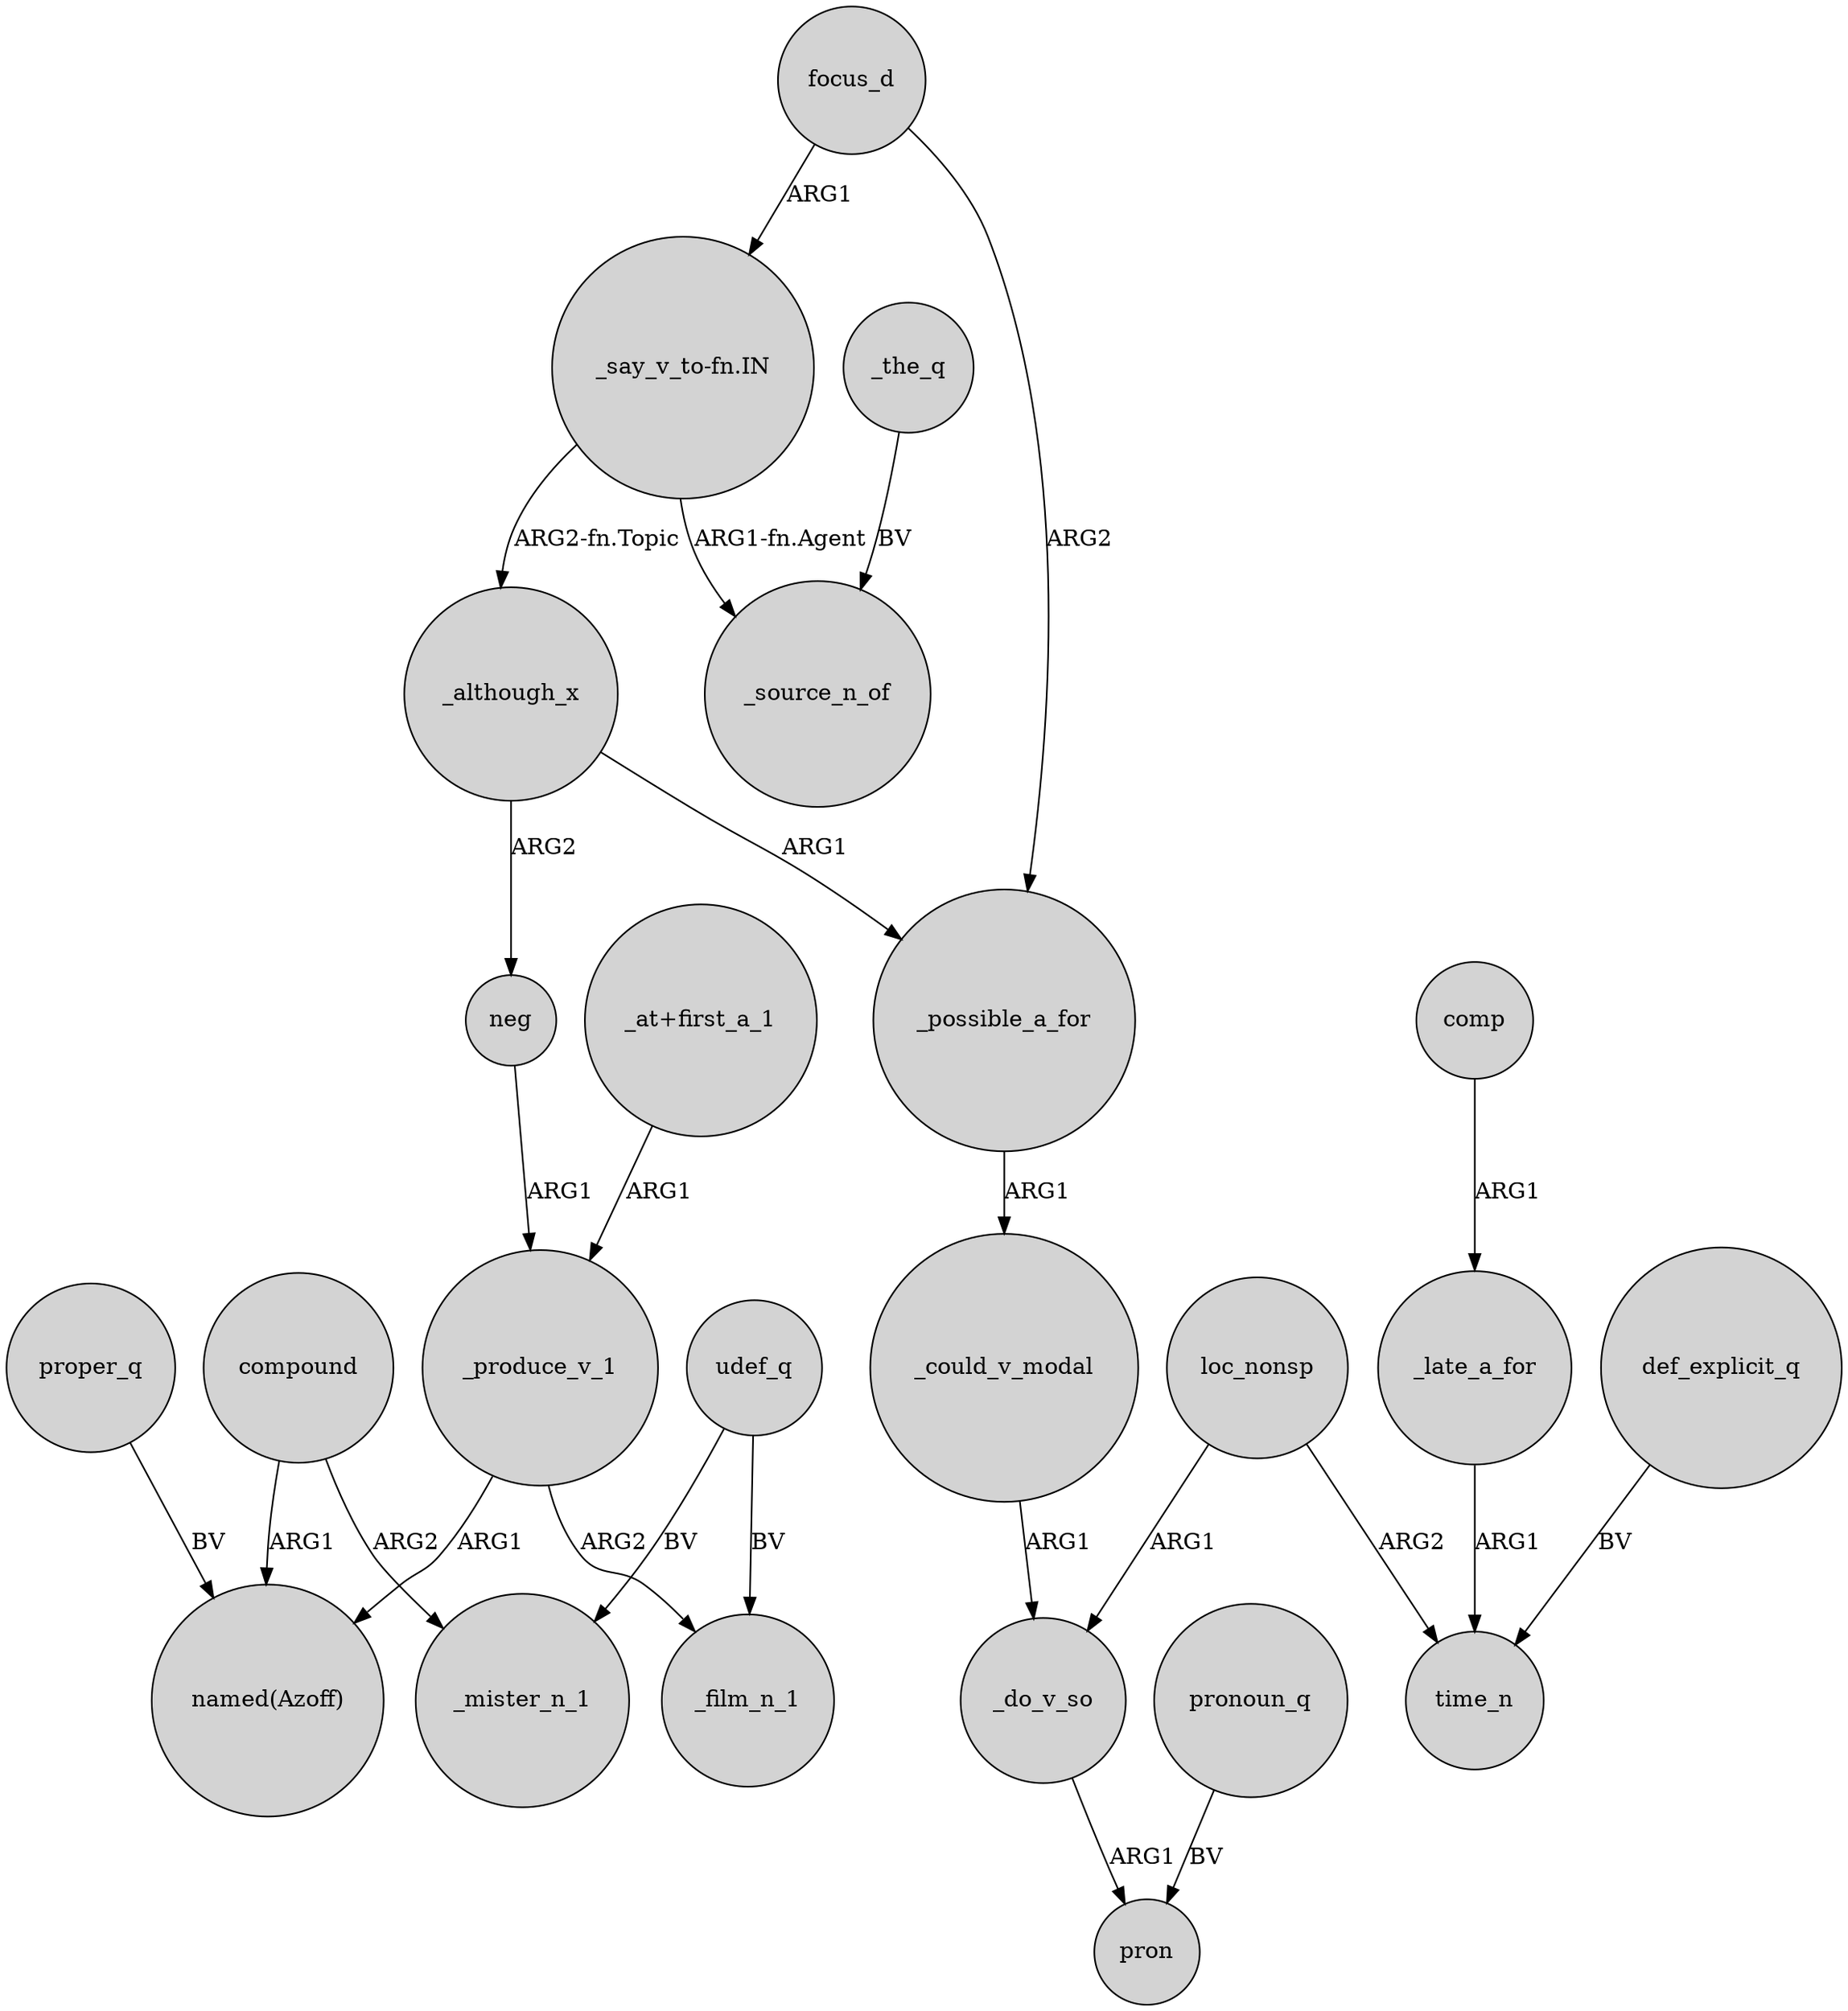 digraph {
	node [shape=circle style=filled]
	compound -> "named(Azoff)" [label=ARG1]
	loc_nonsp -> _do_v_so [label=ARG1]
	neg -> _produce_v_1 [label=ARG1]
	comp -> _late_a_for [label=ARG1]
	def_explicit_q -> time_n [label=BV]
	_although_x -> _possible_a_for [label=ARG1]
	_produce_v_1 -> "named(Azoff)" [label=ARG1]
	compound -> _mister_n_1 [label=ARG2]
	"_say_v_to-fn.IN" -> _source_n_of [label="ARG1-fn.Agent"]
	udef_q -> _mister_n_1 [label=BV]
	_possible_a_for -> _could_v_modal [label=ARG1]
	"_say_v_to-fn.IN" -> _although_x [label="ARG2-fn.Topic"]
	_although_x -> neg [label=ARG2]
	_could_v_modal -> _do_v_so [label=ARG1]
	loc_nonsp -> time_n [label=ARG2]
	pronoun_q -> pron [label=BV]
	_do_v_so -> pron [label=ARG1]
	udef_q -> _film_n_1 [label=BV]
	proper_q -> "named(Azoff)" [label=BV]
	_the_q -> _source_n_of [label=BV]
	"_at+first_a_1" -> _produce_v_1 [label=ARG1]
	_late_a_for -> time_n [label=ARG1]
	focus_d -> _possible_a_for [label=ARG2]
	focus_d -> "_say_v_to-fn.IN" [label=ARG1]
	_produce_v_1 -> _film_n_1 [label=ARG2]
}
